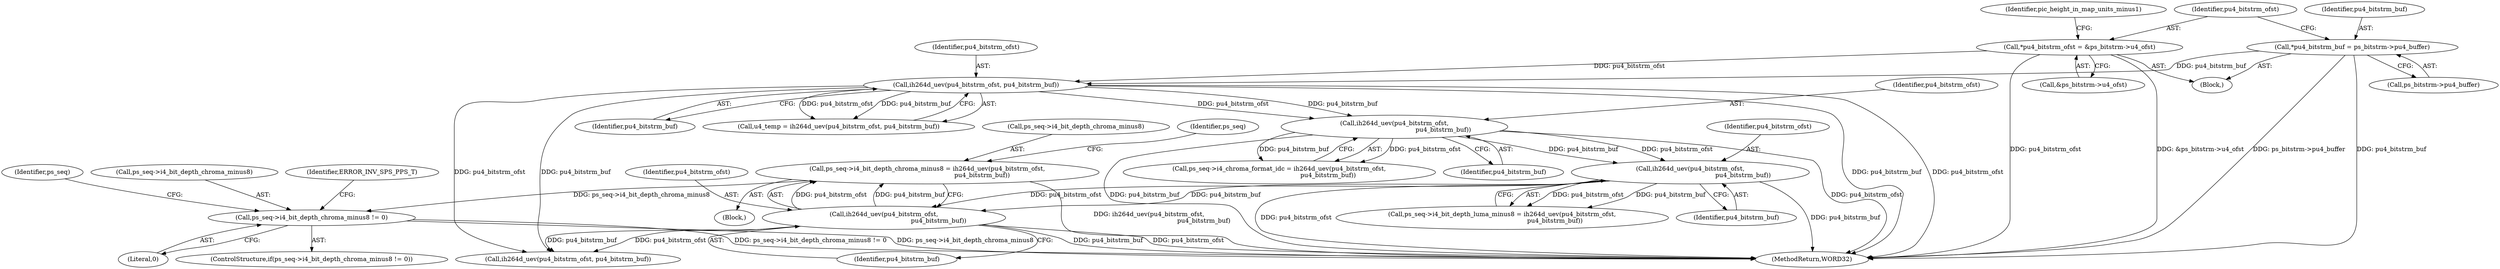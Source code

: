 digraph "0_Android_42cf02965b11c397dd37a0063e683cef005bc0ae@pointer" {
"1000462" [label="(Call,ps_seq->i4_bit_depth_chroma_minus8 != 0)"];
"1000454" [label="(Call,ps_seq->i4_bit_depth_chroma_minus8 = ih264d_uev(pu4_bitstrm_ofst,\n                                                        pu4_bitstrm_buf))"];
"1000458" [label="(Call,ih264d_uev(pu4_bitstrm_ofst,\n                                                        pu4_bitstrm_buf))"];
"1000442" [label="(Call,ih264d_uev(pu4_bitstrm_ofst,\n                                                      pu4_bitstrm_buf))"];
"1000426" [label="(Call,ih264d_uev(pu4_bitstrm_ofst,\n                                                  pu4_bitstrm_buf))"];
"1000303" [label="(Call,ih264d_uev(pu4_bitstrm_ofst, pu4_bitstrm_buf))"];
"1000187" [label="(Call,*pu4_bitstrm_ofst = &ps_bitstrm->u4_ofst)"];
"1000181" [label="(Call,*pu4_bitstrm_buf = ps_bitstrm->pu4_buffer)"];
"1000422" [label="(Call,ps_seq->i4_chroma_format_idc = ih264d_uev(pu4_bitstrm_ofst,\n                                                  pu4_bitstrm_buf))"];
"1000472" [label="(Identifier,ps_seq)"];
"1000458" [label="(Call,ih264d_uev(pu4_bitstrm_ofst,\n                                                        pu4_bitstrm_buf))"];
"1000421" [label="(Block,)"];
"1000305" [label="(Identifier,pu4_bitstrm_buf)"];
"1000460" [label="(Identifier,pu4_bitstrm_buf)"];
"1000201" [label="(Identifier,pic_height_in_map_units_minus1)"];
"1000303" [label="(Call,ih264d_uev(pu4_bitstrm_ofst, pu4_bitstrm_buf))"];
"1000466" [label="(Literal,0)"];
"1000443" [label="(Identifier,pu4_bitstrm_ofst)"];
"1000462" [label="(Call,ps_seq->i4_bit_depth_chroma_minus8 != 0)"];
"1000442" [label="(Call,ih264d_uev(pu4_bitstrm_ofst,\n                                                      pu4_bitstrm_buf))"];
"1000189" [label="(Call,&ps_bitstrm->u4_ofst)"];
"1001507" [label="(MethodReturn,WORD32)"];
"1000304" [label="(Identifier,pu4_bitstrm_ofst)"];
"1000438" [label="(Call,ps_seq->i4_bit_depth_luma_minus8 = ih264d_uev(pu4_bitstrm_ofst,\n                                                      pu4_bitstrm_buf))"];
"1000182" [label="(Identifier,pu4_bitstrm_buf)"];
"1000464" [label="(Identifier,ps_seq)"];
"1000461" [label="(ControlStructure,if(ps_seq->i4_bit_depth_chroma_minus8 != 0))"];
"1000463" [label="(Call,ps_seq->i4_bit_depth_chroma_minus8)"];
"1000444" [label="(Identifier,pu4_bitstrm_buf)"];
"1000166" [label="(Block,)"];
"1000188" [label="(Identifier,pu4_bitstrm_ofst)"];
"1000454" [label="(Call,ps_seq->i4_bit_depth_chroma_minus8 = ih264d_uev(pu4_bitstrm_ofst,\n                                                        pu4_bitstrm_buf))"];
"1000187" [label="(Call,*pu4_bitstrm_ofst = &ps_bitstrm->u4_ofst)"];
"1000469" [label="(Identifier,ERROR_INV_SPS_PPS_T)"];
"1000301" [label="(Call,u4_temp = ih264d_uev(pu4_bitstrm_ofst, pu4_bitstrm_buf))"];
"1000426" [label="(Call,ih264d_uev(pu4_bitstrm_ofst,\n                                                  pu4_bitstrm_buf))"];
"1000183" [label="(Call,ps_bitstrm->pu4_buffer)"];
"1000428" [label="(Identifier,pu4_bitstrm_buf)"];
"1000455" [label="(Call,ps_seq->i4_bit_depth_chroma_minus8)"];
"1000459" [label="(Identifier,pu4_bitstrm_ofst)"];
"1000427" [label="(Identifier,pu4_bitstrm_ofst)"];
"1000573" [label="(Call,ih264d_uev(pu4_bitstrm_ofst, pu4_bitstrm_buf))"];
"1000181" [label="(Call,*pu4_bitstrm_buf = ps_bitstrm->pu4_buffer)"];
"1000462" -> "1000461"  [label="AST: "];
"1000462" -> "1000466"  [label="CFG: "];
"1000463" -> "1000462"  [label="AST: "];
"1000466" -> "1000462"  [label="AST: "];
"1000469" -> "1000462"  [label="CFG: "];
"1000472" -> "1000462"  [label="CFG: "];
"1000462" -> "1001507"  [label="DDG: ps_seq->i4_bit_depth_chroma_minus8"];
"1000462" -> "1001507"  [label="DDG: ps_seq->i4_bit_depth_chroma_minus8 != 0"];
"1000454" -> "1000462"  [label="DDG: ps_seq->i4_bit_depth_chroma_minus8"];
"1000454" -> "1000421"  [label="AST: "];
"1000454" -> "1000458"  [label="CFG: "];
"1000455" -> "1000454"  [label="AST: "];
"1000458" -> "1000454"  [label="AST: "];
"1000464" -> "1000454"  [label="CFG: "];
"1000454" -> "1001507"  [label="DDG: ih264d_uev(pu4_bitstrm_ofst,\n                                                        pu4_bitstrm_buf)"];
"1000458" -> "1000454"  [label="DDG: pu4_bitstrm_ofst"];
"1000458" -> "1000454"  [label="DDG: pu4_bitstrm_buf"];
"1000458" -> "1000460"  [label="CFG: "];
"1000459" -> "1000458"  [label="AST: "];
"1000460" -> "1000458"  [label="AST: "];
"1000458" -> "1001507"  [label="DDG: pu4_bitstrm_buf"];
"1000458" -> "1001507"  [label="DDG: pu4_bitstrm_ofst"];
"1000442" -> "1000458"  [label="DDG: pu4_bitstrm_ofst"];
"1000442" -> "1000458"  [label="DDG: pu4_bitstrm_buf"];
"1000458" -> "1000573"  [label="DDG: pu4_bitstrm_ofst"];
"1000458" -> "1000573"  [label="DDG: pu4_bitstrm_buf"];
"1000442" -> "1000438"  [label="AST: "];
"1000442" -> "1000444"  [label="CFG: "];
"1000443" -> "1000442"  [label="AST: "];
"1000444" -> "1000442"  [label="AST: "];
"1000438" -> "1000442"  [label="CFG: "];
"1000442" -> "1001507"  [label="DDG: pu4_bitstrm_ofst"];
"1000442" -> "1001507"  [label="DDG: pu4_bitstrm_buf"];
"1000442" -> "1000438"  [label="DDG: pu4_bitstrm_ofst"];
"1000442" -> "1000438"  [label="DDG: pu4_bitstrm_buf"];
"1000426" -> "1000442"  [label="DDG: pu4_bitstrm_ofst"];
"1000426" -> "1000442"  [label="DDG: pu4_bitstrm_buf"];
"1000426" -> "1000422"  [label="AST: "];
"1000426" -> "1000428"  [label="CFG: "];
"1000427" -> "1000426"  [label="AST: "];
"1000428" -> "1000426"  [label="AST: "];
"1000422" -> "1000426"  [label="CFG: "];
"1000426" -> "1001507"  [label="DDG: pu4_bitstrm_buf"];
"1000426" -> "1001507"  [label="DDG: pu4_bitstrm_ofst"];
"1000426" -> "1000422"  [label="DDG: pu4_bitstrm_ofst"];
"1000426" -> "1000422"  [label="DDG: pu4_bitstrm_buf"];
"1000303" -> "1000426"  [label="DDG: pu4_bitstrm_ofst"];
"1000303" -> "1000426"  [label="DDG: pu4_bitstrm_buf"];
"1000303" -> "1000301"  [label="AST: "];
"1000303" -> "1000305"  [label="CFG: "];
"1000304" -> "1000303"  [label="AST: "];
"1000305" -> "1000303"  [label="AST: "];
"1000301" -> "1000303"  [label="CFG: "];
"1000303" -> "1001507"  [label="DDG: pu4_bitstrm_ofst"];
"1000303" -> "1001507"  [label="DDG: pu4_bitstrm_buf"];
"1000303" -> "1000301"  [label="DDG: pu4_bitstrm_ofst"];
"1000303" -> "1000301"  [label="DDG: pu4_bitstrm_buf"];
"1000187" -> "1000303"  [label="DDG: pu4_bitstrm_ofst"];
"1000181" -> "1000303"  [label="DDG: pu4_bitstrm_buf"];
"1000303" -> "1000573"  [label="DDG: pu4_bitstrm_ofst"];
"1000303" -> "1000573"  [label="DDG: pu4_bitstrm_buf"];
"1000187" -> "1000166"  [label="AST: "];
"1000187" -> "1000189"  [label="CFG: "];
"1000188" -> "1000187"  [label="AST: "];
"1000189" -> "1000187"  [label="AST: "];
"1000201" -> "1000187"  [label="CFG: "];
"1000187" -> "1001507"  [label="DDG: pu4_bitstrm_ofst"];
"1000187" -> "1001507"  [label="DDG: &ps_bitstrm->u4_ofst"];
"1000181" -> "1000166"  [label="AST: "];
"1000181" -> "1000183"  [label="CFG: "];
"1000182" -> "1000181"  [label="AST: "];
"1000183" -> "1000181"  [label="AST: "];
"1000188" -> "1000181"  [label="CFG: "];
"1000181" -> "1001507"  [label="DDG: pu4_bitstrm_buf"];
"1000181" -> "1001507"  [label="DDG: ps_bitstrm->pu4_buffer"];
}
